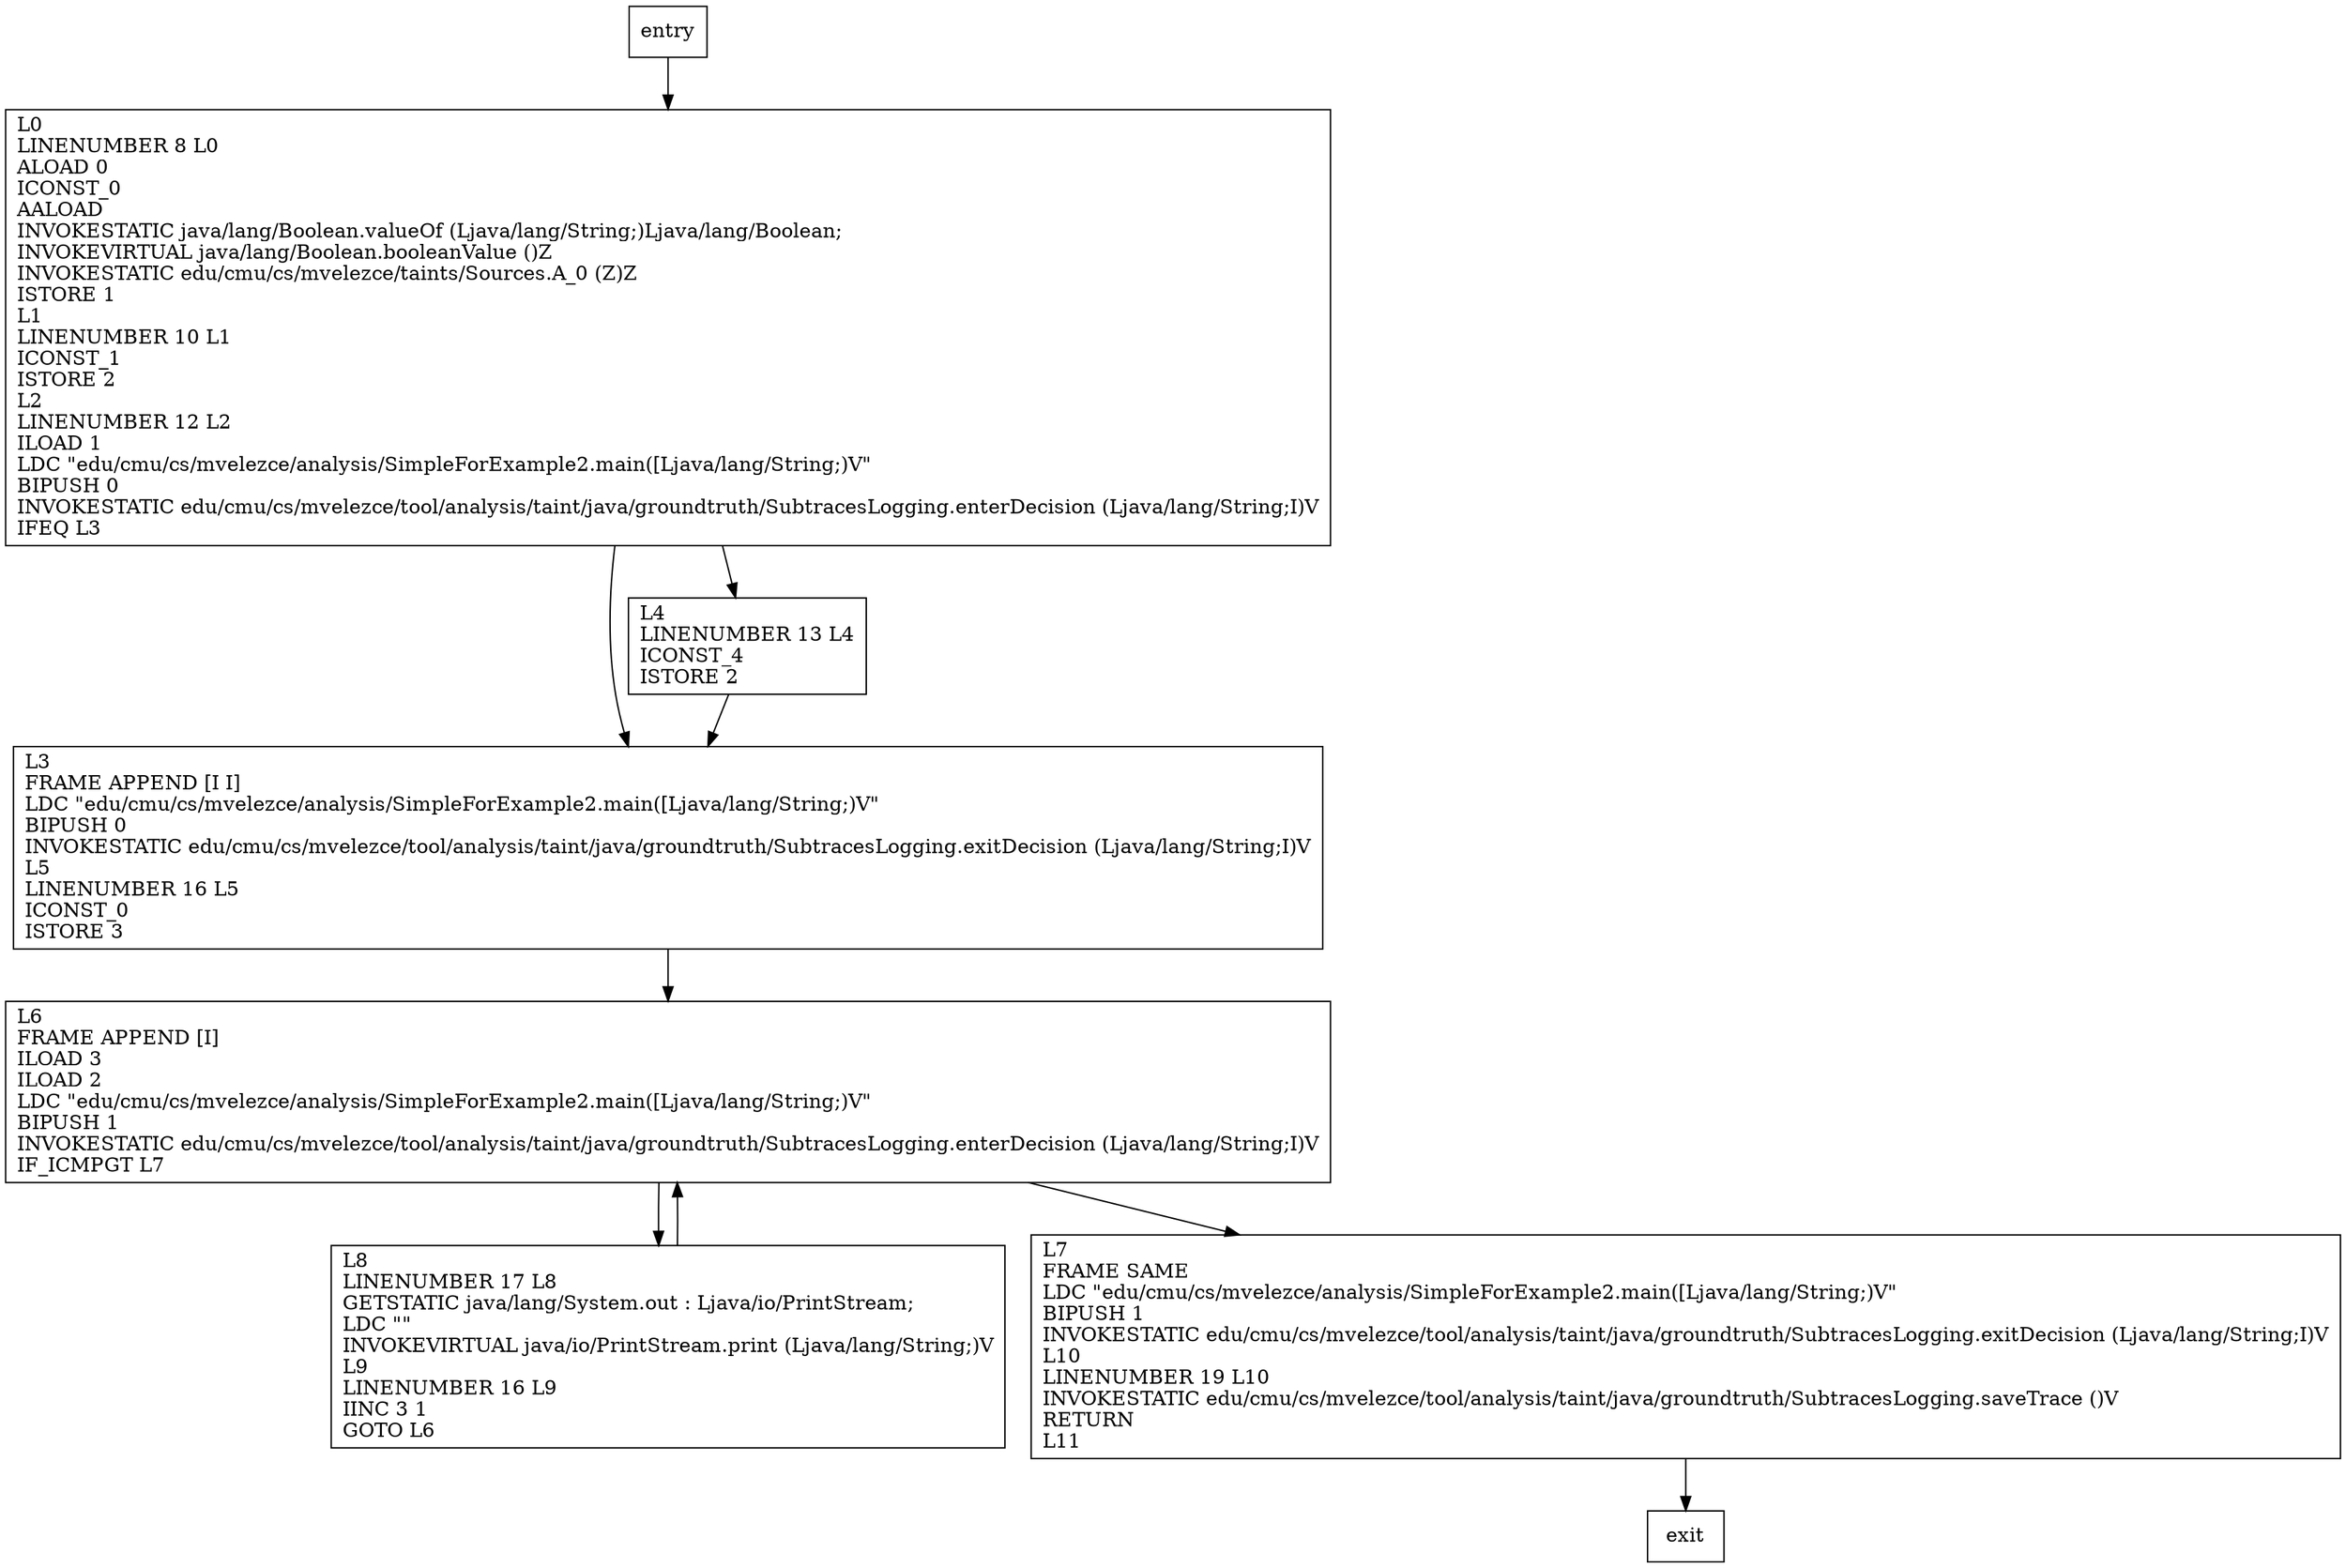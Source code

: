 digraph main {
node [shape=record];
113634221 [label="L0\lLINENUMBER 8 L0\lALOAD 0\lICONST_0\lAALOAD\lINVOKESTATIC java/lang/Boolean.valueOf (Ljava/lang/String;)Ljava/lang/Boolean;\lINVOKEVIRTUAL java/lang/Boolean.booleanValue ()Z\lINVOKESTATIC edu/cmu/cs/mvelezce/taints/Sources.A_0 (Z)Z\lISTORE 1\lL1\lLINENUMBER 10 L1\lICONST_1\lISTORE 2\lL2\lLINENUMBER 12 L2\lILOAD 1\lLDC \"edu/cmu/cs/mvelezce/analysis/SimpleForExample2.main([Ljava/lang/String;)V\"\lBIPUSH 0\lINVOKESTATIC edu/cmu/cs/mvelezce/tool/analysis/taint/java/groundtruth/SubtracesLogging.enterDecision (Ljava/lang/String;I)V\lIFEQ L3\l"];
1175476554 [label="L8\lLINENUMBER 17 L8\lGETSTATIC java/lang/System.out : Ljava/io/PrintStream;\lLDC \"\"\lINVOKEVIRTUAL java/io/PrintStream.print (Ljava/lang/String;)V\lL9\lLINENUMBER 16 L9\lIINC 3 1\lGOTO L6\l"];
1004304600 [label="L3\lFRAME APPEND [I I]\lLDC \"edu/cmu/cs/mvelezce/analysis/SimpleForExample2.main([Ljava/lang/String;)V\"\lBIPUSH 0\lINVOKESTATIC edu/cmu/cs/mvelezce/tool/analysis/taint/java/groundtruth/SubtracesLogging.exitDecision (Ljava/lang/String;I)V\lL5\lLINENUMBER 16 L5\lICONST_0\lISTORE 3\l"];
1619489362 [label="L7\lFRAME SAME\lLDC \"edu/cmu/cs/mvelezce/analysis/SimpleForExample2.main([Ljava/lang/String;)V\"\lBIPUSH 1\lINVOKESTATIC edu/cmu/cs/mvelezce/tool/analysis/taint/java/groundtruth/SubtracesLogging.exitDecision (Ljava/lang/String;I)V\lL10\lLINENUMBER 19 L10\lINVOKESTATIC edu/cmu/cs/mvelezce/tool/analysis/taint/java/groundtruth/SubtracesLogging.saveTrace ()V\lRETURN\lL11\l"];
687990302 [label="L4\lLINENUMBER 13 L4\lICONST_4\lISTORE 2\l"];
1236693066 [label="L6\lFRAME APPEND [I]\lILOAD 3\lILOAD 2\lLDC \"edu/cmu/cs/mvelezce/analysis/SimpleForExample2.main([Ljava/lang/String;)V\"\lBIPUSH 1\lINVOKESTATIC edu/cmu/cs/mvelezce/tool/analysis/taint/java/groundtruth/SubtracesLogging.enterDecision (Ljava/lang/String;I)V\lIF_ICMPGT L7\l"];
entry;
exit;
113634221 -> 1004304600;
113634221 -> 687990302;
1175476554 -> 1236693066;
entry -> 113634221;
1004304600 -> 1236693066;
1619489362 -> exit;
687990302 -> 1004304600;
1236693066 -> 1175476554;
1236693066 -> 1619489362;
}
